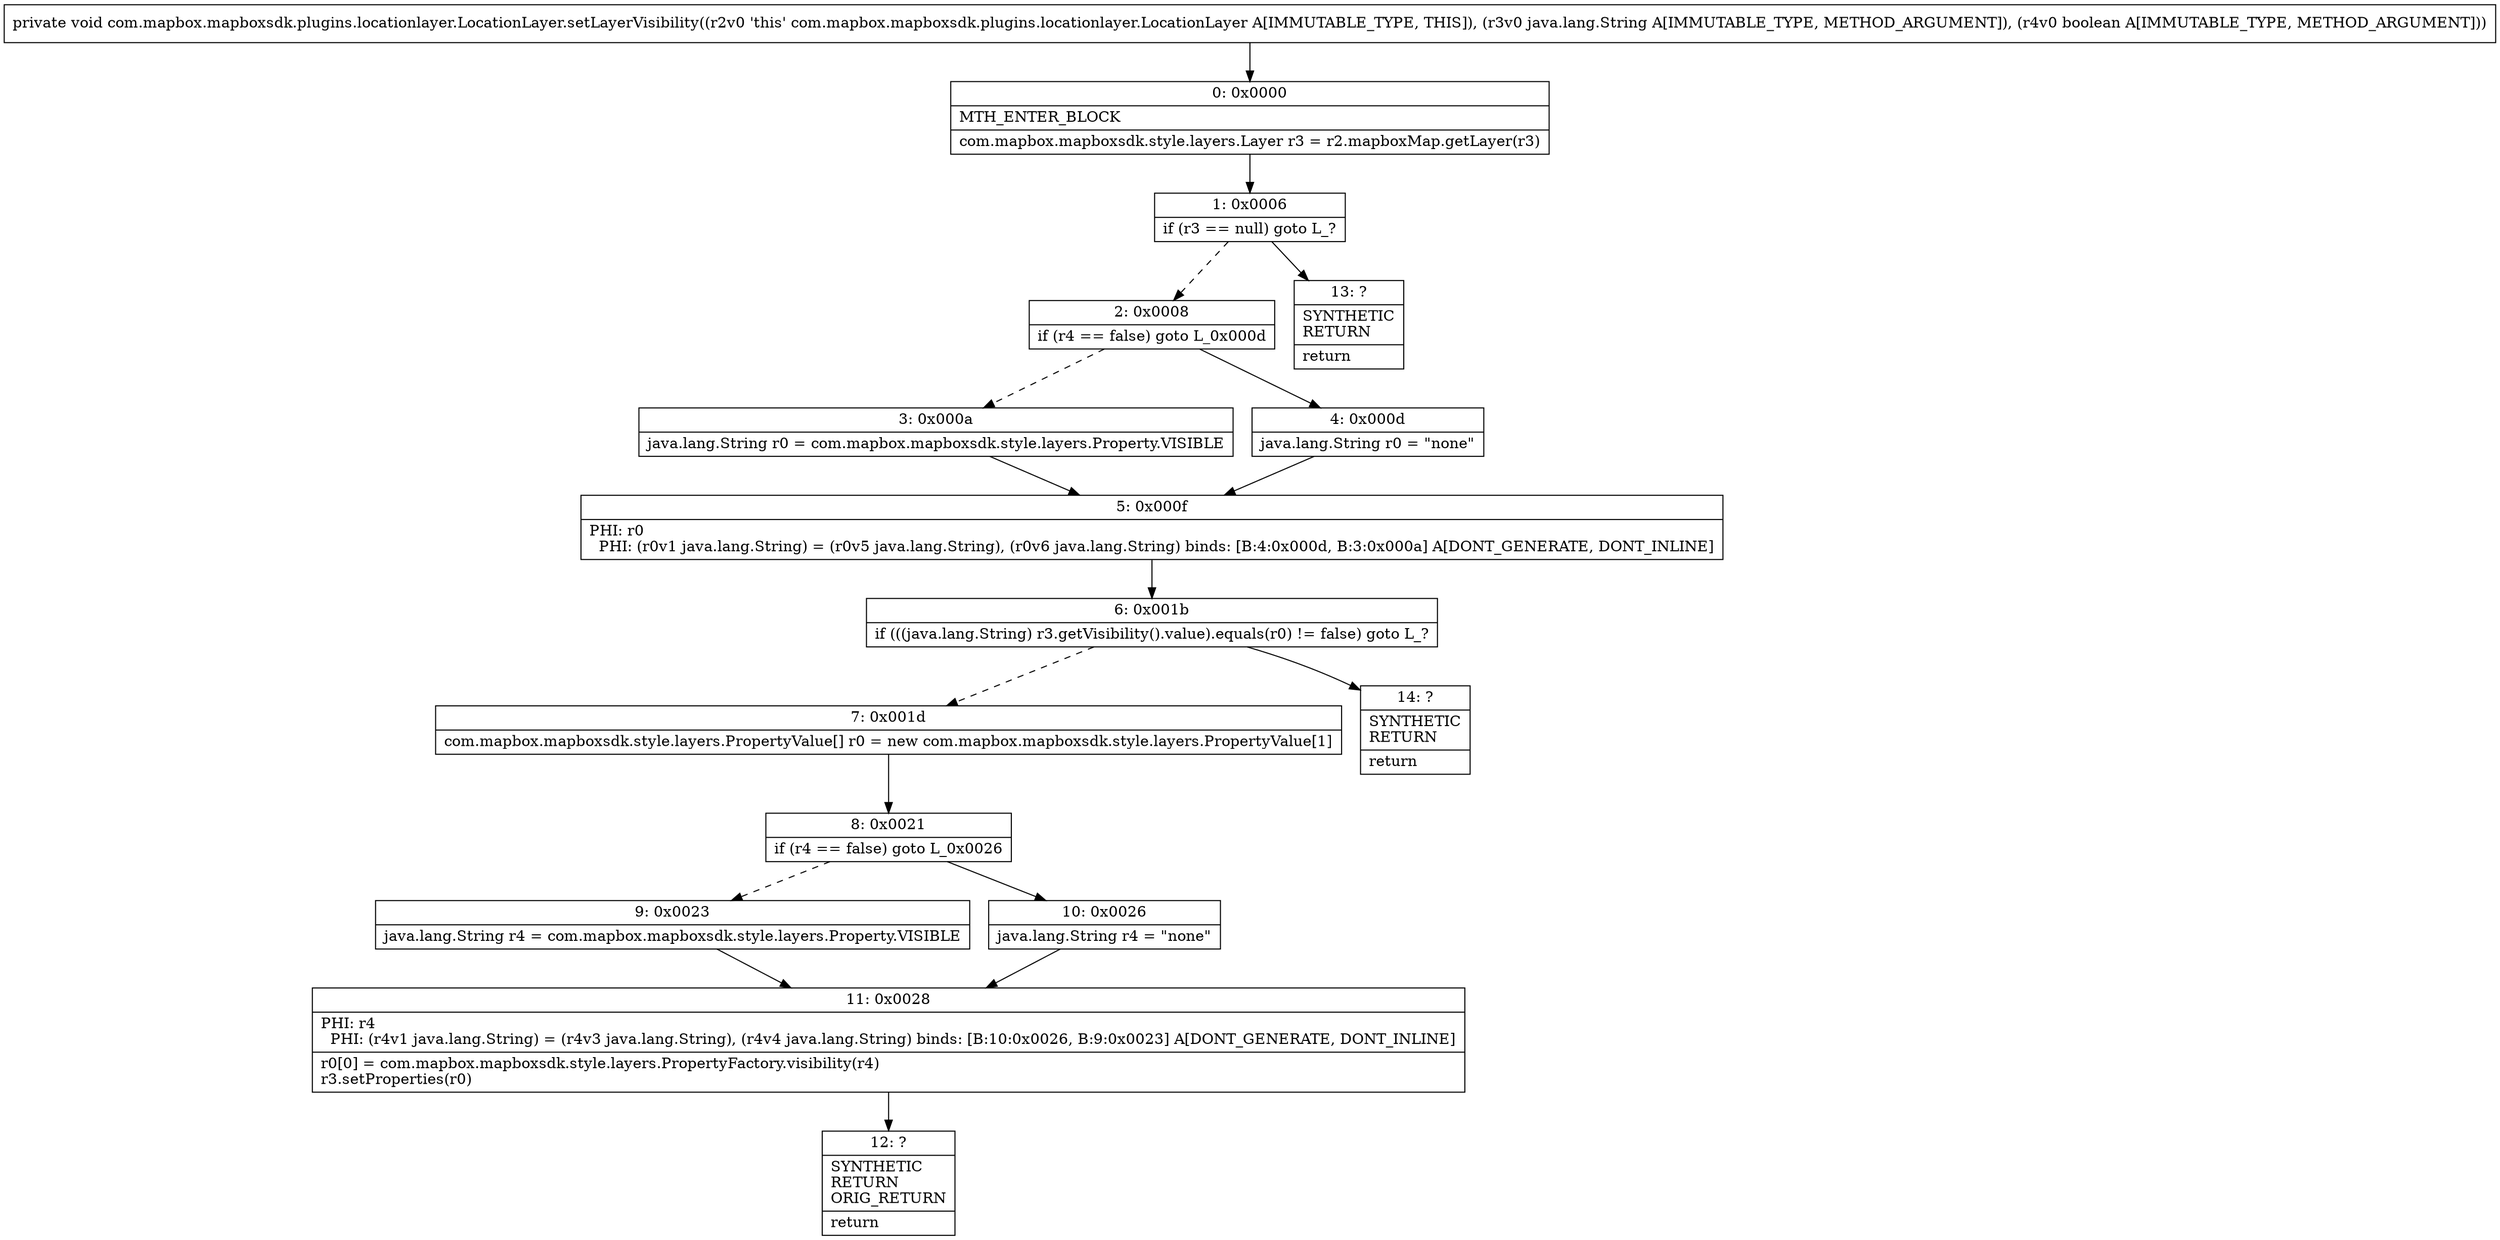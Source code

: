 digraph "CFG forcom.mapbox.mapboxsdk.plugins.locationlayer.LocationLayer.setLayerVisibility(Ljava\/lang\/String;Z)V" {
Node_0 [shape=record,label="{0\:\ 0x0000|MTH_ENTER_BLOCK\l|com.mapbox.mapboxsdk.style.layers.Layer r3 = r2.mapboxMap.getLayer(r3)\l}"];
Node_1 [shape=record,label="{1\:\ 0x0006|if (r3 == null) goto L_?\l}"];
Node_2 [shape=record,label="{2\:\ 0x0008|if (r4 == false) goto L_0x000d\l}"];
Node_3 [shape=record,label="{3\:\ 0x000a|java.lang.String r0 = com.mapbox.mapboxsdk.style.layers.Property.VISIBLE\l}"];
Node_4 [shape=record,label="{4\:\ 0x000d|java.lang.String r0 = \"none\"\l}"];
Node_5 [shape=record,label="{5\:\ 0x000f|PHI: r0 \l  PHI: (r0v1 java.lang.String) = (r0v5 java.lang.String), (r0v6 java.lang.String) binds: [B:4:0x000d, B:3:0x000a] A[DONT_GENERATE, DONT_INLINE]\l}"];
Node_6 [shape=record,label="{6\:\ 0x001b|if (((java.lang.String) r3.getVisibility().value).equals(r0) != false) goto L_?\l}"];
Node_7 [shape=record,label="{7\:\ 0x001d|com.mapbox.mapboxsdk.style.layers.PropertyValue[] r0 = new com.mapbox.mapboxsdk.style.layers.PropertyValue[1]\l}"];
Node_8 [shape=record,label="{8\:\ 0x0021|if (r4 == false) goto L_0x0026\l}"];
Node_9 [shape=record,label="{9\:\ 0x0023|java.lang.String r4 = com.mapbox.mapboxsdk.style.layers.Property.VISIBLE\l}"];
Node_10 [shape=record,label="{10\:\ 0x0026|java.lang.String r4 = \"none\"\l}"];
Node_11 [shape=record,label="{11\:\ 0x0028|PHI: r4 \l  PHI: (r4v1 java.lang.String) = (r4v3 java.lang.String), (r4v4 java.lang.String) binds: [B:10:0x0026, B:9:0x0023] A[DONT_GENERATE, DONT_INLINE]\l|r0[0] = com.mapbox.mapboxsdk.style.layers.PropertyFactory.visibility(r4)\lr3.setProperties(r0)\l}"];
Node_12 [shape=record,label="{12\:\ ?|SYNTHETIC\lRETURN\lORIG_RETURN\l|return\l}"];
Node_13 [shape=record,label="{13\:\ ?|SYNTHETIC\lRETURN\l|return\l}"];
Node_14 [shape=record,label="{14\:\ ?|SYNTHETIC\lRETURN\l|return\l}"];
MethodNode[shape=record,label="{private void com.mapbox.mapboxsdk.plugins.locationlayer.LocationLayer.setLayerVisibility((r2v0 'this' com.mapbox.mapboxsdk.plugins.locationlayer.LocationLayer A[IMMUTABLE_TYPE, THIS]), (r3v0 java.lang.String A[IMMUTABLE_TYPE, METHOD_ARGUMENT]), (r4v0 boolean A[IMMUTABLE_TYPE, METHOD_ARGUMENT])) }"];
MethodNode -> Node_0;
Node_0 -> Node_1;
Node_1 -> Node_2[style=dashed];
Node_1 -> Node_13;
Node_2 -> Node_3[style=dashed];
Node_2 -> Node_4;
Node_3 -> Node_5;
Node_4 -> Node_5;
Node_5 -> Node_6;
Node_6 -> Node_7[style=dashed];
Node_6 -> Node_14;
Node_7 -> Node_8;
Node_8 -> Node_9[style=dashed];
Node_8 -> Node_10;
Node_9 -> Node_11;
Node_10 -> Node_11;
Node_11 -> Node_12;
}

